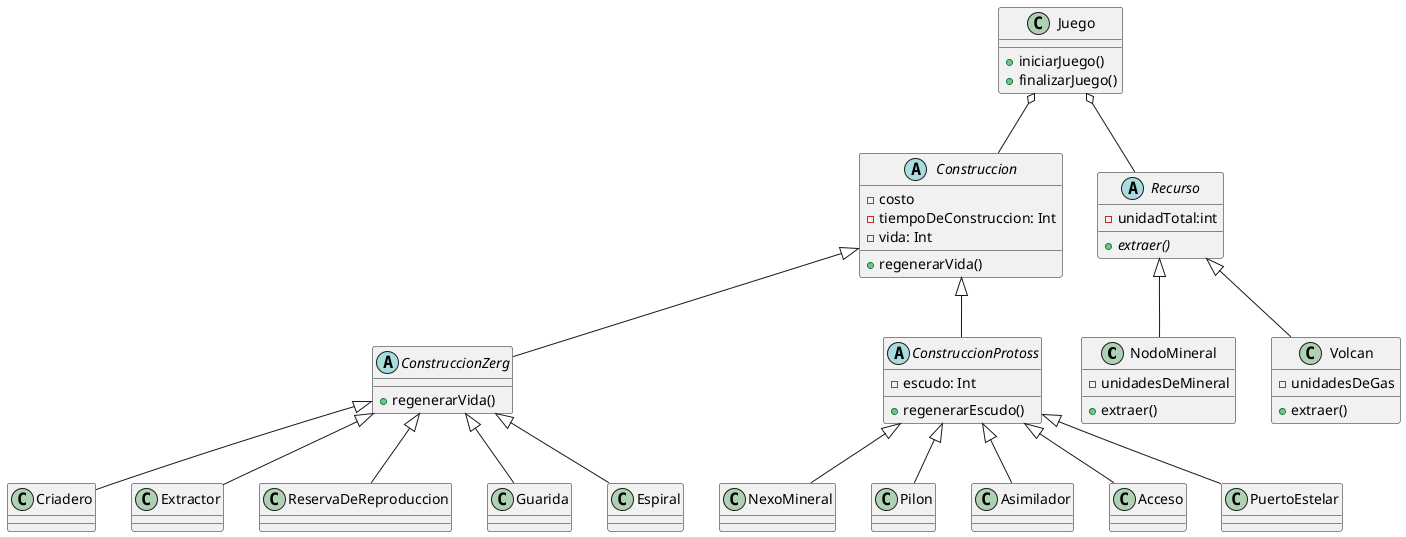 @startuml

class NodoMineral {
-unidadesDeMineral
+ extraer()
}

class Volcan{
-unidadesDeGas
  +extraer()
}

abstract class Construccion {
-costo
-tiempoDeConstruccion: Int
-vida: Int
+regenerarVida()
}

class Juego {

+iniciarJuego()
+finalizarJuego()
}
abstract class Recurso {
-unidadTotal:int
 {abstract} +extraer()
}

abstract class ConstruccionZerg {

+regenerarVida()
}

class Criadero{

}

class Extractor{

}

class ReservaDeReproduccion{

}

class Guarida{

}

class Espiral{

}

ConstruccionZerg <|-- Criadero
ConstruccionZerg <|-- Extractor
ConstruccionZerg <|-- ReservaDeReproduccion
ConstruccionZerg <|-- Guarida
ConstruccionZerg <|-- Espiral

abstract class ConstruccionProtoss {
-escudo: Int
+regenerarEscudo()
}

class NexoMineral{

}

class Pilon{

}

class Asimilador{

}

class Acceso{

}

class PuertoEstelar{

}

ConstruccionProtoss <|-- NexoMineral
ConstruccionProtoss <|-- Pilon
ConstruccionProtoss <|-- Asimilador
ConstruccionProtoss <|-- Acceso
ConstruccionProtoss <|-- PuertoEstelar


Construccion <|-- ConstruccionProtoss
Construccion <|-- ConstruccionZerg
Juego o-- Construccion
Juego o-- Recurso
Recurso <|-- Volcan
Recurso <|-- NodoMineral



@enduml
